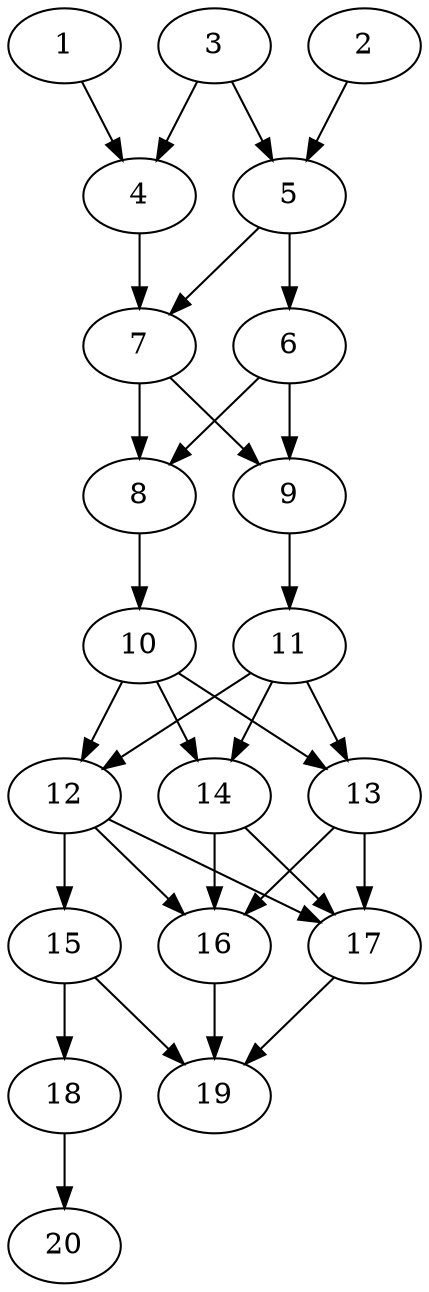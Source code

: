 // DAG automatically generated by daggen at Sat Jul 27 15:36:52 2019
// ./daggen --dot -n 20 --ccr 0.3 --fat 0.4 --regular 0.5 --density 0.8 --mindata 5242880 --maxdata 52428800 
digraph G {
  1 [size="31532373", alpha="0.14", expect_size="9459712"] 
  1 -> 4 [size ="9459712"]
  2 [size="135877973", alpha="0.00", expect_size="40763392"] 
  2 -> 5 [size ="40763392"]
  3 [size="37021013", alpha="0.00", expect_size="11106304"] 
  3 -> 4 [size ="11106304"]
  3 -> 5 [size ="11106304"]
  4 [size="67741013", alpha="0.02", expect_size="20322304"] 
  4 -> 7 [size ="20322304"]
  5 [size="54213973", alpha="0.11", expect_size="16264192"] 
  5 -> 6 [size ="16264192"]
  5 -> 7 [size ="16264192"]
  6 [size="174571520", alpha="0.18", expect_size="52371456"] 
  6 -> 8 [size ="52371456"]
  6 -> 9 [size ="52371456"]
  7 [size="109079893", alpha="0.10", expect_size="32723968"] 
  7 -> 8 [size ="32723968"]
  7 -> 9 [size ="32723968"]
  8 [size="139465387", alpha="0.18", expect_size="41839616"] 
  8 -> 10 [size ="41839616"]
  9 [size="24913920", alpha="0.05", expect_size="7474176"] 
  9 -> 11 [size ="7474176"]
  10 [size="129682773", alpha="0.09", expect_size="38904832"] 
  10 -> 12 [size ="38904832"]
  10 -> 13 [size ="38904832"]
  10 -> 14 [size ="38904832"]
  11 [size="72820053", alpha="0.10", expect_size="21846016"] 
  11 -> 12 [size ="21846016"]
  11 -> 13 [size ="21846016"]
  11 -> 14 [size ="21846016"]
  12 [size="27327147", alpha="0.18", expect_size="8198144"] 
  12 -> 15 [size ="8198144"]
  12 -> 16 [size ="8198144"]
  12 -> 17 [size ="8198144"]
  13 [size="30501547", alpha="0.12", expect_size="9150464"] 
  13 -> 16 [size ="9150464"]
  13 -> 17 [size ="9150464"]
  14 [size="34372267", alpha="0.14", expect_size="10311680"] 
  14 -> 16 [size ="10311680"]
  14 -> 17 [size ="10311680"]
  15 [size="51616427", alpha="0.05", expect_size="15484928"] 
  15 -> 18 [size ="15484928"]
  15 -> 19 [size ="15484928"]
  16 [size="134625280", alpha="0.08", expect_size="40387584"] 
  16 -> 19 [size ="40387584"]
  17 [size="122139307", alpha="0.09", expect_size="36641792"] 
  17 -> 19 [size ="36641792"]
  18 [size="40154453", alpha="0.03", expect_size="12046336"] 
  18 -> 20 [size ="12046336"]
  19 [size="21715627", alpha="0.04", expect_size="6514688"] 
  20 [size="59958613", alpha="0.16", expect_size="17987584"] 
}
